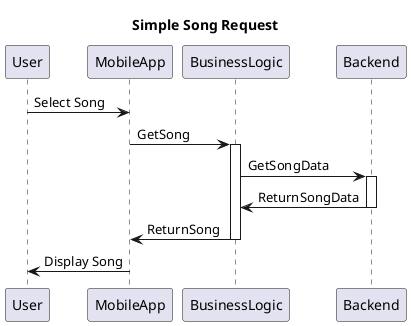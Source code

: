 @startuml SongRequest

title Simple Song Request

participant User

User -> MobileApp: Select Song

MobileApp -> BusinessLogic: GetSong
activate BusinessLogic

BusinessLogic -> Backend: GetSongData
activate Backend

BusinessLogic <- Backend: ReturnSongData
deactivate Backend

MobileApp <- BusinessLogic: ReturnSong
deactivate BusinessLogic

User <- MobileApp: Display Song

@enduml